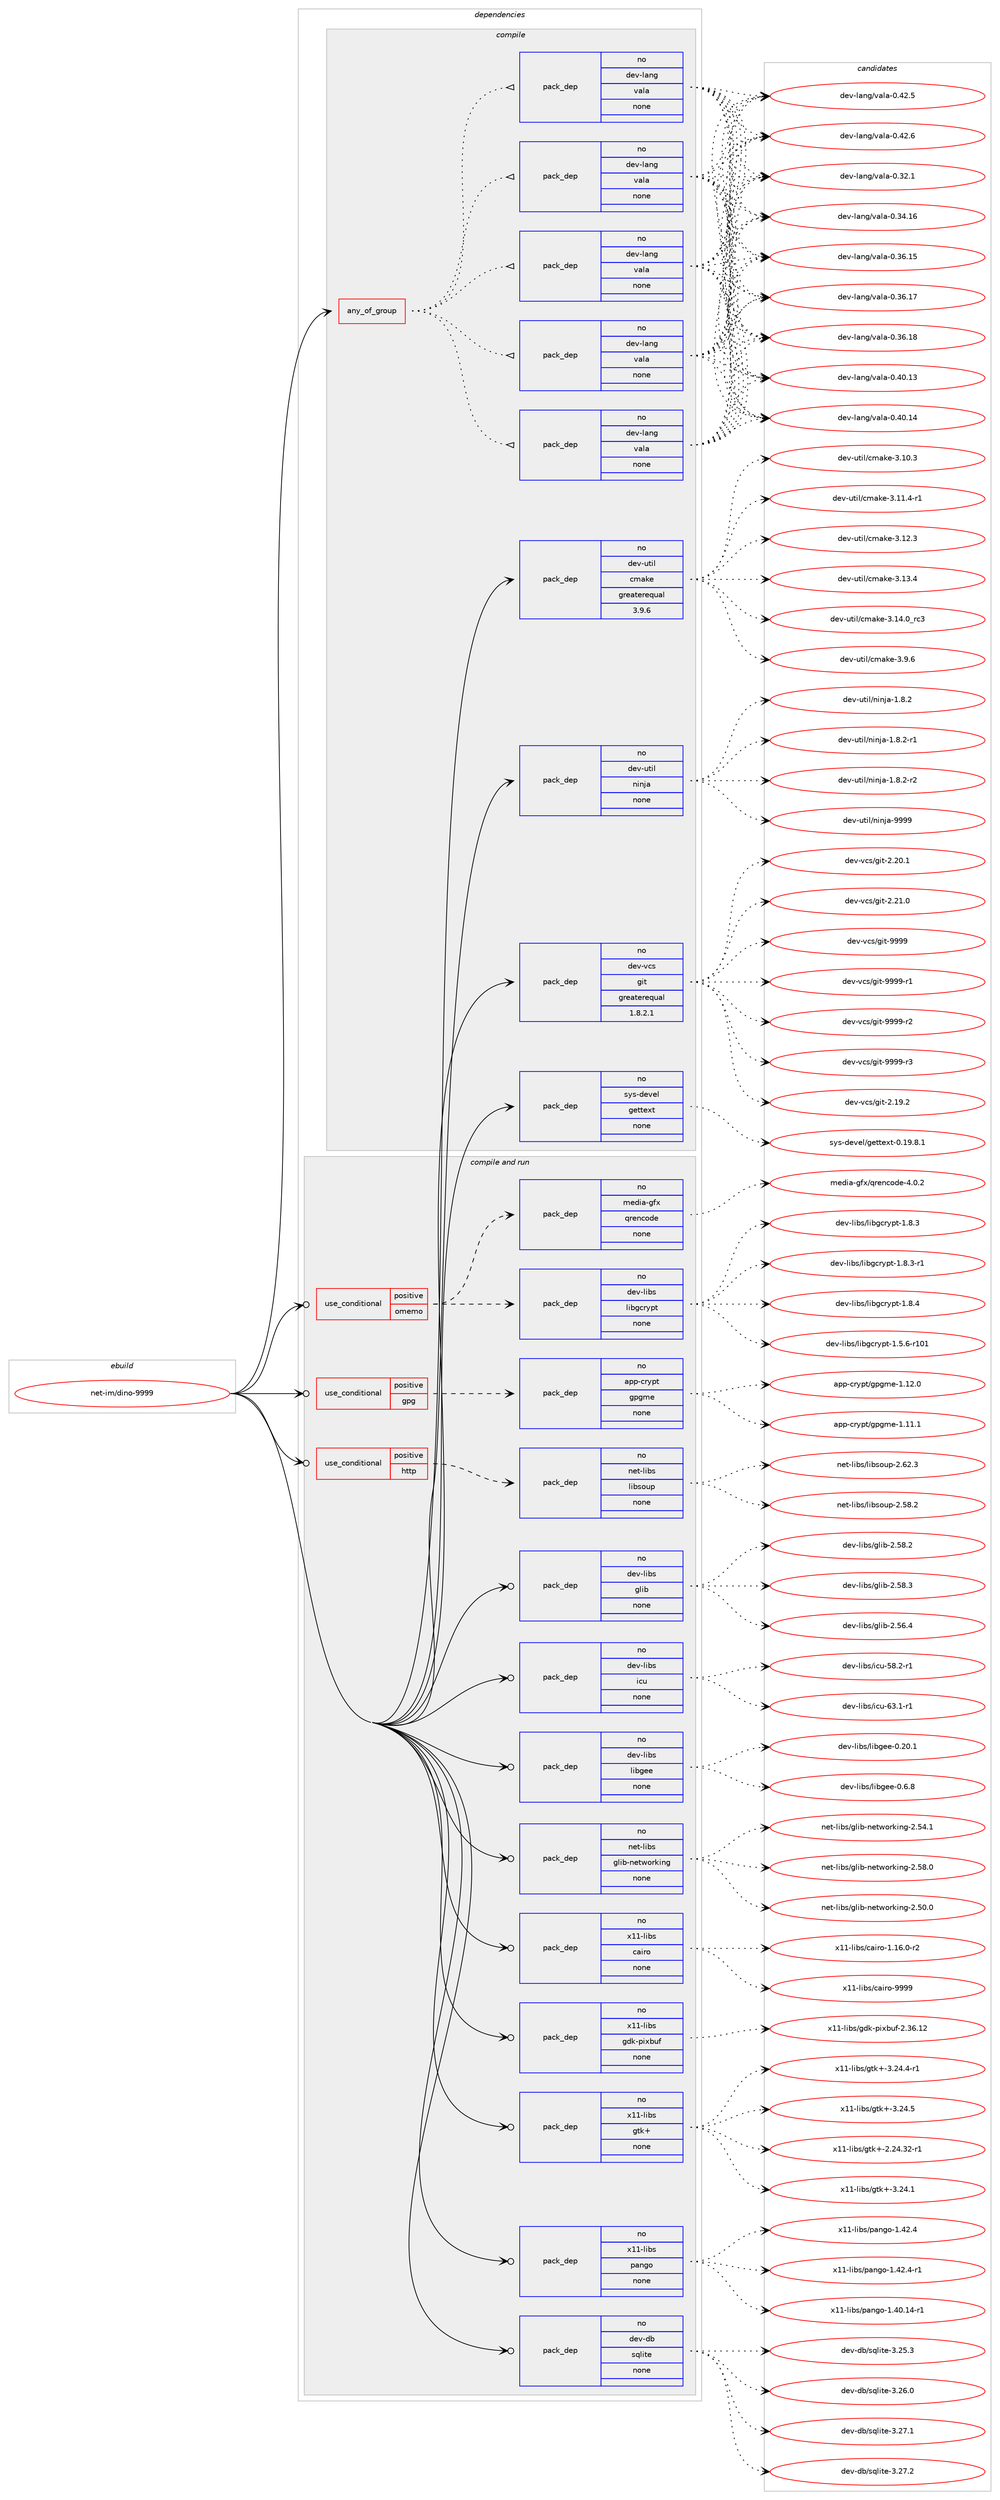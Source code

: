 digraph prolog {

# *************
# Graph options
# *************

newrank=true;
concentrate=true;
compound=true;
graph [rankdir=LR,fontname=Helvetica,fontsize=10,ranksep=1.5];#, ranksep=2.5, nodesep=0.2];
edge  [arrowhead=vee];
node  [fontname=Helvetica,fontsize=10];

# **********
# The ebuild
# **********

subgraph cluster_leftcol {
color=gray;
rank=same;
label=<<i>ebuild</i>>;
id [label="net-im/dino-9999", color=red, width=4, href="../net-im/dino-9999.svg"];
}

# ****************
# The dependencies
# ****************

subgraph cluster_midcol {
color=gray;
label=<<i>dependencies</i>>;
subgraph cluster_compile {
fillcolor="#eeeeee";
style=filled;
label=<<i>compile</i>>;
subgraph any26038 {
dependency1654656 [label=<<TABLE BORDER="0" CELLBORDER="1" CELLSPACING="0" CELLPADDING="4"><TR><TD CELLPADDING="10">any_of_group</TD></TR></TABLE>>, shape=none, color=red];subgraph pack1182878 {
dependency1654657 [label=<<TABLE BORDER="0" CELLBORDER="1" CELLSPACING="0" CELLPADDING="4" WIDTH="220"><TR><TD ROWSPAN="6" CELLPADDING="30">pack_dep</TD></TR><TR><TD WIDTH="110">no</TD></TR><TR><TD>dev-lang</TD></TR><TR><TD>vala</TD></TR><TR><TD>none</TD></TR><TR><TD></TD></TR></TABLE>>, shape=none, color=blue];
}
dependency1654656:e -> dependency1654657:w [weight=20,style="dotted",arrowhead="oinv"];
subgraph pack1182879 {
dependency1654658 [label=<<TABLE BORDER="0" CELLBORDER="1" CELLSPACING="0" CELLPADDING="4" WIDTH="220"><TR><TD ROWSPAN="6" CELLPADDING="30">pack_dep</TD></TR><TR><TD WIDTH="110">no</TD></TR><TR><TD>dev-lang</TD></TR><TR><TD>vala</TD></TR><TR><TD>none</TD></TR><TR><TD></TD></TR></TABLE>>, shape=none, color=blue];
}
dependency1654656:e -> dependency1654658:w [weight=20,style="dotted",arrowhead="oinv"];
subgraph pack1182880 {
dependency1654659 [label=<<TABLE BORDER="0" CELLBORDER="1" CELLSPACING="0" CELLPADDING="4" WIDTH="220"><TR><TD ROWSPAN="6" CELLPADDING="30">pack_dep</TD></TR><TR><TD WIDTH="110">no</TD></TR><TR><TD>dev-lang</TD></TR><TR><TD>vala</TD></TR><TR><TD>none</TD></TR><TR><TD></TD></TR></TABLE>>, shape=none, color=blue];
}
dependency1654656:e -> dependency1654659:w [weight=20,style="dotted",arrowhead="oinv"];
subgraph pack1182881 {
dependency1654660 [label=<<TABLE BORDER="0" CELLBORDER="1" CELLSPACING="0" CELLPADDING="4" WIDTH="220"><TR><TD ROWSPAN="6" CELLPADDING="30">pack_dep</TD></TR><TR><TD WIDTH="110">no</TD></TR><TR><TD>dev-lang</TD></TR><TR><TD>vala</TD></TR><TR><TD>none</TD></TR><TR><TD></TD></TR></TABLE>>, shape=none, color=blue];
}
dependency1654656:e -> dependency1654660:w [weight=20,style="dotted",arrowhead="oinv"];
subgraph pack1182882 {
dependency1654661 [label=<<TABLE BORDER="0" CELLBORDER="1" CELLSPACING="0" CELLPADDING="4" WIDTH="220"><TR><TD ROWSPAN="6" CELLPADDING="30">pack_dep</TD></TR><TR><TD WIDTH="110">no</TD></TR><TR><TD>dev-lang</TD></TR><TR><TD>vala</TD></TR><TR><TD>none</TD></TR><TR><TD></TD></TR></TABLE>>, shape=none, color=blue];
}
dependency1654656:e -> dependency1654661:w [weight=20,style="dotted",arrowhead="oinv"];
}
id:e -> dependency1654656:w [weight=20,style="solid",arrowhead="vee"];
subgraph pack1182883 {
dependency1654662 [label=<<TABLE BORDER="0" CELLBORDER="1" CELLSPACING="0" CELLPADDING="4" WIDTH="220"><TR><TD ROWSPAN="6" CELLPADDING="30">pack_dep</TD></TR><TR><TD WIDTH="110">no</TD></TR><TR><TD>dev-util</TD></TR><TR><TD>cmake</TD></TR><TR><TD>greaterequal</TD></TR><TR><TD>3.9.6</TD></TR></TABLE>>, shape=none, color=blue];
}
id:e -> dependency1654662:w [weight=20,style="solid",arrowhead="vee"];
subgraph pack1182884 {
dependency1654663 [label=<<TABLE BORDER="0" CELLBORDER="1" CELLSPACING="0" CELLPADDING="4" WIDTH="220"><TR><TD ROWSPAN="6" CELLPADDING="30">pack_dep</TD></TR><TR><TD WIDTH="110">no</TD></TR><TR><TD>dev-util</TD></TR><TR><TD>ninja</TD></TR><TR><TD>none</TD></TR><TR><TD></TD></TR></TABLE>>, shape=none, color=blue];
}
id:e -> dependency1654663:w [weight=20,style="solid",arrowhead="vee"];
subgraph pack1182885 {
dependency1654664 [label=<<TABLE BORDER="0" CELLBORDER="1" CELLSPACING="0" CELLPADDING="4" WIDTH="220"><TR><TD ROWSPAN="6" CELLPADDING="30">pack_dep</TD></TR><TR><TD WIDTH="110">no</TD></TR><TR><TD>dev-vcs</TD></TR><TR><TD>git</TD></TR><TR><TD>greaterequal</TD></TR><TR><TD>1.8.2.1</TD></TR></TABLE>>, shape=none, color=blue];
}
id:e -> dependency1654664:w [weight=20,style="solid",arrowhead="vee"];
subgraph pack1182886 {
dependency1654665 [label=<<TABLE BORDER="0" CELLBORDER="1" CELLSPACING="0" CELLPADDING="4" WIDTH="220"><TR><TD ROWSPAN="6" CELLPADDING="30">pack_dep</TD></TR><TR><TD WIDTH="110">no</TD></TR><TR><TD>sys-devel</TD></TR><TR><TD>gettext</TD></TR><TR><TD>none</TD></TR><TR><TD></TD></TR></TABLE>>, shape=none, color=blue];
}
id:e -> dependency1654665:w [weight=20,style="solid",arrowhead="vee"];
}
subgraph cluster_compileandrun {
fillcolor="#eeeeee";
style=filled;
label=<<i>compile and run</i>>;
subgraph cond444957 {
dependency1654666 [label=<<TABLE BORDER="0" CELLBORDER="1" CELLSPACING="0" CELLPADDING="4"><TR><TD ROWSPAN="3" CELLPADDING="10">use_conditional</TD></TR><TR><TD>positive</TD></TR><TR><TD>gpg</TD></TR></TABLE>>, shape=none, color=red];
subgraph pack1182887 {
dependency1654667 [label=<<TABLE BORDER="0" CELLBORDER="1" CELLSPACING="0" CELLPADDING="4" WIDTH="220"><TR><TD ROWSPAN="6" CELLPADDING="30">pack_dep</TD></TR><TR><TD WIDTH="110">no</TD></TR><TR><TD>app-crypt</TD></TR><TR><TD>gpgme</TD></TR><TR><TD>none</TD></TR><TR><TD></TD></TR></TABLE>>, shape=none, color=blue];
}
dependency1654666:e -> dependency1654667:w [weight=20,style="dashed",arrowhead="vee"];
}
id:e -> dependency1654666:w [weight=20,style="solid",arrowhead="odotvee"];
subgraph cond444958 {
dependency1654668 [label=<<TABLE BORDER="0" CELLBORDER="1" CELLSPACING="0" CELLPADDING="4"><TR><TD ROWSPAN="3" CELLPADDING="10">use_conditional</TD></TR><TR><TD>positive</TD></TR><TR><TD>http</TD></TR></TABLE>>, shape=none, color=red];
subgraph pack1182888 {
dependency1654669 [label=<<TABLE BORDER="0" CELLBORDER="1" CELLSPACING="0" CELLPADDING="4" WIDTH="220"><TR><TD ROWSPAN="6" CELLPADDING="30">pack_dep</TD></TR><TR><TD WIDTH="110">no</TD></TR><TR><TD>net-libs</TD></TR><TR><TD>libsoup</TD></TR><TR><TD>none</TD></TR><TR><TD></TD></TR></TABLE>>, shape=none, color=blue];
}
dependency1654668:e -> dependency1654669:w [weight=20,style="dashed",arrowhead="vee"];
}
id:e -> dependency1654668:w [weight=20,style="solid",arrowhead="odotvee"];
subgraph cond444959 {
dependency1654670 [label=<<TABLE BORDER="0" CELLBORDER="1" CELLSPACING="0" CELLPADDING="4"><TR><TD ROWSPAN="3" CELLPADDING="10">use_conditional</TD></TR><TR><TD>positive</TD></TR><TR><TD>omemo</TD></TR></TABLE>>, shape=none, color=red];
subgraph pack1182889 {
dependency1654671 [label=<<TABLE BORDER="0" CELLBORDER="1" CELLSPACING="0" CELLPADDING="4" WIDTH="220"><TR><TD ROWSPAN="6" CELLPADDING="30">pack_dep</TD></TR><TR><TD WIDTH="110">no</TD></TR><TR><TD>dev-libs</TD></TR><TR><TD>libgcrypt</TD></TR><TR><TD>none</TD></TR><TR><TD></TD></TR></TABLE>>, shape=none, color=blue];
}
dependency1654670:e -> dependency1654671:w [weight=20,style="dashed",arrowhead="vee"];
subgraph pack1182890 {
dependency1654672 [label=<<TABLE BORDER="0" CELLBORDER="1" CELLSPACING="0" CELLPADDING="4" WIDTH="220"><TR><TD ROWSPAN="6" CELLPADDING="30">pack_dep</TD></TR><TR><TD WIDTH="110">no</TD></TR><TR><TD>media-gfx</TD></TR><TR><TD>qrencode</TD></TR><TR><TD>none</TD></TR><TR><TD></TD></TR></TABLE>>, shape=none, color=blue];
}
dependency1654670:e -> dependency1654672:w [weight=20,style="dashed",arrowhead="vee"];
}
id:e -> dependency1654670:w [weight=20,style="solid",arrowhead="odotvee"];
subgraph pack1182891 {
dependency1654673 [label=<<TABLE BORDER="0" CELLBORDER="1" CELLSPACING="0" CELLPADDING="4" WIDTH="220"><TR><TD ROWSPAN="6" CELLPADDING="30">pack_dep</TD></TR><TR><TD WIDTH="110">no</TD></TR><TR><TD>dev-db</TD></TR><TR><TD>sqlite</TD></TR><TR><TD>none</TD></TR><TR><TD></TD></TR></TABLE>>, shape=none, color=blue];
}
id:e -> dependency1654673:w [weight=20,style="solid",arrowhead="odotvee"];
subgraph pack1182892 {
dependency1654674 [label=<<TABLE BORDER="0" CELLBORDER="1" CELLSPACING="0" CELLPADDING="4" WIDTH="220"><TR><TD ROWSPAN="6" CELLPADDING="30">pack_dep</TD></TR><TR><TD WIDTH="110">no</TD></TR><TR><TD>dev-libs</TD></TR><TR><TD>glib</TD></TR><TR><TD>none</TD></TR><TR><TD></TD></TR></TABLE>>, shape=none, color=blue];
}
id:e -> dependency1654674:w [weight=20,style="solid",arrowhead="odotvee"];
subgraph pack1182893 {
dependency1654675 [label=<<TABLE BORDER="0" CELLBORDER="1" CELLSPACING="0" CELLPADDING="4" WIDTH="220"><TR><TD ROWSPAN="6" CELLPADDING="30">pack_dep</TD></TR><TR><TD WIDTH="110">no</TD></TR><TR><TD>dev-libs</TD></TR><TR><TD>icu</TD></TR><TR><TD>none</TD></TR><TR><TD></TD></TR></TABLE>>, shape=none, color=blue];
}
id:e -> dependency1654675:w [weight=20,style="solid",arrowhead="odotvee"];
subgraph pack1182894 {
dependency1654676 [label=<<TABLE BORDER="0" CELLBORDER="1" CELLSPACING="0" CELLPADDING="4" WIDTH="220"><TR><TD ROWSPAN="6" CELLPADDING="30">pack_dep</TD></TR><TR><TD WIDTH="110">no</TD></TR><TR><TD>dev-libs</TD></TR><TR><TD>libgee</TD></TR><TR><TD>none</TD></TR><TR><TD></TD></TR></TABLE>>, shape=none, color=blue];
}
id:e -> dependency1654676:w [weight=20,style="solid",arrowhead="odotvee"];
subgraph pack1182895 {
dependency1654677 [label=<<TABLE BORDER="0" CELLBORDER="1" CELLSPACING="0" CELLPADDING="4" WIDTH="220"><TR><TD ROWSPAN="6" CELLPADDING="30">pack_dep</TD></TR><TR><TD WIDTH="110">no</TD></TR><TR><TD>net-libs</TD></TR><TR><TD>glib-networking</TD></TR><TR><TD>none</TD></TR><TR><TD></TD></TR></TABLE>>, shape=none, color=blue];
}
id:e -> dependency1654677:w [weight=20,style="solid",arrowhead="odotvee"];
subgraph pack1182896 {
dependency1654678 [label=<<TABLE BORDER="0" CELLBORDER="1" CELLSPACING="0" CELLPADDING="4" WIDTH="220"><TR><TD ROWSPAN="6" CELLPADDING="30">pack_dep</TD></TR><TR><TD WIDTH="110">no</TD></TR><TR><TD>x11-libs</TD></TR><TR><TD>cairo</TD></TR><TR><TD>none</TD></TR><TR><TD></TD></TR></TABLE>>, shape=none, color=blue];
}
id:e -> dependency1654678:w [weight=20,style="solid",arrowhead="odotvee"];
subgraph pack1182897 {
dependency1654679 [label=<<TABLE BORDER="0" CELLBORDER="1" CELLSPACING="0" CELLPADDING="4" WIDTH="220"><TR><TD ROWSPAN="6" CELLPADDING="30">pack_dep</TD></TR><TR><TD WIDTH="110">no</TD></TR><TR><TD>x11-libs</TD></TR><TR><TD>gdk-pixbuf</TD></TR><TR><TD>none</TD></TR><TR><TD></TD></TR></TABLE>>, shape=none, color=blue];
}
id:e -> dependency1654679:w [weight=20,style="solid",arrowhead="odotvee"];
subgraph pack1182898 {
dependency1654680 [label=<<TABLE BORDER="0" CELLBORDER="1" CELLSPACING="0" CELLPADDING="4" WIDTH="220"><TR><TD ROWSPAN="6" CELLPADDING="30">pack_dep</TD></TR><TR><TD WIDTH="110">no</TD></TR><TR><TD>x11-libs</TD></TR><TR><TD>gtk+</TD></TR><TR><TD>none</TD></TR><TR><TD></TD></TR></TABLE>>, shape=none, color=blue];
}
id:e -> dependency1654680:w [weight=20,style="solid",arrowhead="odotvee"];
subgraph pack1182899 {
dependency1654681 [label=<<TABLE BORDER="0" CELLBORDER="1" CELLSPACING="0" CELLPADDING="4" WIDTH="220"><TR><TD ROWSPAN="6" CELLPADDING="30">pack_dep</TD></TR><TR><TD WIDTH="110">no</TD></TR><TR><TD>x11-libs</TD></TR><TR><TD>pango</TD></TR><TR><TD>none</TD></TR><TR><TD></TD></TR></TABLE>>, shape=none, color=blue];
}
id:e -> dependency1654681:w [weight=20,style="solid",arrowhead="odotvee"];
}
subgraph cluster_run {
fillcolor="#eeeeee";
style=filled;
label=<<i>run</i>>;
}
}

# **************
# The candidates
# **************

subgraph cluster_choices {
rank=same;
color=gray;
label=<<i>candidates</i>>;

subgraph choice1182878 {
color=black;
nodesep=1;
choice100101118451089711010347118971089745484651504649 [label="dev-lang/vala-0.32.1", color=red, width=4,href="../dev-lang/vala-0.32.1.svg"];
choice10010111845108971101034711897108974548465152464954 [label="dev-lang/vala-0.34.16", color=red, width=4,href="../dev-lang/vala-0.34.16.svg"];
choice10010111845108971101034711897108974548465154464953 [label="dev-lang/vala-0.36.15", color=red, width=4,href="../dev-lang/vala-0.36.15.svg"];
choice10010111845108971101034711897108974548465154464955 [label="dev-lang/vala-0.36.17", color=red, width=4,href="../dev-lang/vala-0.36.17.svg"];
choice10010111845108971101034711897108974548465154464956 [label="dev-lang/vala-0.36.18", color=red, width=4,href="../dev-lang/vala-0.36.18.svg"];
choice10010111845108971101034711897108974548465248464951 [label="dev-lang/vala-0.40.13", color=red, width=4,href="../dev-lang/vala-0.40.13.svg"];
choice10010111845108971101034711897108974548465248464952 [label="dev-lang/vala-0.40.14", color=red, width=4,href="../dev-lang/vala-0.40.14.svg"];
choice100101118451089711010347118971089745484652504653 [label="dev-lang/vala-0.42.5", color=red, width=4,href="../dev-lang/vala-0.42.5.svg"];
choice100101118451089711010347118971089745484652504654 [label="dev-lang/vala-0.42.6", color=red, width=4,href="../dev-lang/vala-0.42.6.svg"];
dependency1654657:e -> choice100101118451089711010347118971089745484651504649:w [style=dotted,weight="100"];
dependency1654657:e -> choice10010111845108971101034711897108974548465152464954:w [style=dotted,weight="100"];
dependency1654657:e -> choice10010111845108971101034711897108974548465154464953:w [style=dotted,weight="100"];
dependency1654657:e -> choice10010111845108971101034711897108974548465154464955:w [style=dotted,weight="100"];
dependency1654657:e -> choice10010111845108971101034711897108974548465154464956:w [style=dotted,weight="100"];
dependency1654657:e -> choice10010111845108971101034711897108974548465248464951:w [style=dotted,weight="100"];
dependency1654657:e -> choice10010111845108971101034711897108974548465248464952:w [style=dotted,weight="100"];
dependency1654657:e -> choice100101118451089711010347118971089745484652504653:w [style=dotted,weight="100"];
dependency1654657:e -> choice100101118451089711010347118971089745484652504654:w [style=dotted,weight="100"];
}
subgraph choice1182879 {
color=black;
nodesep=1;
choice100101118451089711010347118971089745484651504649 [label="dev-lang/vala-0.32.1", color=red, width=4,href="../dev-lang/vala-0.32.1.svg"];
choice10010111845108971101034711897108974548465152464954 [label="dev-lang/vala-0.34.16", color=red, width=4,href="../dev-lang/vala-0.34.16.svg"];
choice10010111845108971101034711897108974548465154464953 [label="dev-lang/vala-0.36.15", color=red, width=4,href="../dev-lang/vala-0.36.15.svg"];
choice10010111845108971101034711897108974548465154464955 [label="dev-lang/vala-0.36.17", color=red, width=4,href="../dev-lang/vala-0.36.17.svg"];
choice10010111845108971101034711897108974548465154464956 [label="dev-lang/vala-0.36.18", color=red, width=4,href="../dev-lang/vala-0.36.18.svg"];
choice10010111845108971101034711897108974548465248464951 [label="dev-lang/vala-0.40.13", color=red, width=4,href="../dev-lang/vala-0.40.13.svg"];
choice10010111845108971101034711897108974548465248464952 [label="dev-lang/vala-0.40.14", color=red, width=4,href="../dev-lang/vala-0.40.14.svg"];
choice100101118451089711010347118971089745484652504653 [label="dev-lang/vala-0.42.5", color=red, width=4,href="../dev-lang/vala-0.42.5.svg"];
choice100101118451089711010347118971089745484652504654 [label="dev-lang/vala-0.42.6", color=red, width=4,href="../dev-lang/vala-0.42.6.svg"];
dependency1654658:e -> choice100101118451089711010347118971089745484651504649:w [style=dotted,weight="100"];
dependency1654658:e -> choice10010111845108971101034711897108974548465152464954:w [style=dotted,weight="100"];
dependency1654658:e -> choice10010111845108971101034711897108974548465154464953:w [style=dotted,weight="100"];
dependency1654658:e -> choice10010111845108971101034711897108974548465154464955:w [style=dotted,weight="100"];
dependency1654658:e -> choice10010111845108971101034711897108974548465154464956:w [style=dotted,weight="100"];
dependency1654658:e -> choice10010111845108971101034711897108974548465248464951:w [style=dotted,weight="100"];
dependency1654658:e -> choice10010111845108971101034711897108974548465248464952:w [style=dotted,weight="100"];
dependency1654658:e -> choice100101118451089711010347118971089745484652504653:w [style=dotted,weight="100"];
dependency1654658:e -> choice100101118451089711010347118971089745484652504654:w [style=dotted,weight="100"];
}
subgraph choice1182880 {
color=black;
nodesep=1;
choice100101118451089711010347118971089745484651504649 [label="dev-lang/vala-0.32.1", color=red, width=4,href="../dev-lang/vala-0.32.1.svg"];
choice10010111845108971101034711897108974548465152464954 [label="dev-lang/vala-0.34.16", color=red, width=4,href="../dev-lang/vala-0.34.16.svg"];
choice10010111845108971101034711897108974548465154464953 [label="dev-lang/vala-0.36.15", color=red, width=4,href="../dev-lang/vala-0.36.15.svg"];
choice10010111845108971101034711897108974548465154464955 [label="dev-lang/vala-0.36.17", color=red, width=4,href="../dev-lang/vala-0.36.17.svg"];
choice10010111845108971101034711897108974548465154464956 [label="dev-lang/vala-0.36.18", color=red, width=4,href="../dev-lang/vala-0.36.18.svg"];
choice10010111845108971101034711897108974548465248464951 [label="dev-lang/vala-0.40.13", color=red, width=4,href="../dev-lang/vala-0.40.13.svg"];
choice10010111845108971101034711897108974548465248464952 [label="dev-lang/vala-0.40.14", color=red, width=4,href="../dev-lang/vala-0.40.14.svg"];
choice100101118451089711010347118971089745484652504653 [label="dev-lang/vala-0.42.5", color=red, width=4,href="../dev-lang/vala-0.42.5.svg"];
choice100101118451089711010347118971089745484652504654 [label="dev-lang/vala-0.42.6", color=red, width=4,href="../dev-lang/vala-0.42.6.svg"];
dependency1654659:e -> choice100101118451089711010347118971089745484651504649:w [style=dotted,weight="100"];
dependency1654659:e -> choice10010111845108971101034711897108974548465152464954:w [style=dotted,weight="100"];
dependency1654659:e -> choice10010111845108971101034711897108974548465154464953:w [style=dotted,weight="100"];
dependency1654659:e -> choice10010111845108971101034711897108974548465154464955:w [style=dotted,weight="100"];
dependency1654659:e -> choice10010111845108971101034711897108974548465154464956:w [style=dotted,weight="100"];
dependency1654659:e -> choice10010111845108971101034711897108974548465248464951:w [style=dotted,weight="100"];
dependency1654659:e -> choice10010111845108971101034711897108974548465248464952:w [style=dotted,weight="100"];
dependency1654659:e -> choice100101118451089711010347118971089745484652504653:w [style=dotted,weight="100"];
dependency1654659:e -> choice100101118451089711010347118971089745484652504654:w [style=dotted,weight="100"];
}
subgraph choice1182881 {
color=black;
nodesep=1;
choice100101118451089711010347118971089745484651504649 [label="dev-lang/vala-0.32.1", color=red, width=4,href="../dev-lang/vala-0.32.1.svg"];
choice10010111845108971101034711897108974548465152464954 [label="dev-lang/vala-0.34.16", color=red, width=4,href="../dev-lang/vala-0.34.16.svg"];
choice10010111845108971101034711897108974548465154464953 [label="dev-lang/vala-0.36.15", color=red, width=4,href="../dev-lang/vala-0.36.15.svg"];
choice10010111845108971101034711897108974548465154464955 [label="dev-lang/vala-0.36.17", color=red, width=4,href="../dev-lang/vala-0.36.17.svg"];
choice10010111845108971101034711897108974548465154464956 [label="dev-lang/vala-0.36.18", color=red, width=4,href="../dev-lang/vala-0.36.18.svg"];
choice10010111845108971101034711897108974548465248464951 [label="dev-lang/vala-0.40.13", color=red, width=4,href="../dev-lang/vala-0.40.13.svg"];
choice10010111845108971101034711897108974548465248464952 [label="dev-lang/vala-0.40.14", color=red, width=4,href="../dev-lang/vala-0.40.14.svg"];
choice100101118451089711010347118971089745484652504653 [label="dev-lang/vala-0.42.5", color=red, width=4,href="../dev-lang/vala-0.42.5.svg"];
choice100101118451089711010347118971089745484652504654 [label="dev-lang/vala-0.42.6", color=red, width=4,href="../dev-lang/vala-0.42.6.svg"];
dependency1654660:e -> choice100101118451089711010347118971089745484651504649:w [style=dotted,weight="100"];
dependency1654660:e -> choice10010111845108971101034711897108974548465152464954:w [style=dotted,weight="100"];
dependency1654660:e -> choice10010111845108971101034711897108974548465154464953:w [style=dotted,weight="100"];
dependency1654660:e -> choice10010111845108971101034711897108974548465154464955:w [style=dotted,weight="100"];
dependency1654660:e -> choice10010111845108971101034711897108974548465154464956:w [style=dotted,weight="100"];
dependency1654660:e -> choice10010111845108971101034711897108974548465248464951:w [style=dotted,weight="100"];
dependency1654660:e -> choice10010111845108971101034711897108974548465248464952:w [style=dotted,weight="100"];
dependency1654660:e -> choice100101118451089711010347118971089745484652504653:w [style=dotted,weight="100"];
dependency1654660:e -> choice100101118451089711010347118971089745484652504654:w [style=dotted,weight="100"];
}
subgraph choice1182882 {
color=black;
nodesep=1;
choice100101118451089711010347118971089745484651504649 [label="dev-lang/vala-0.32.1", color=red, width=4,href="../dev-lang/vala-0.32.1.svg"];
choice10010111845108971101034711897108974548465152464954 [label="dev-lang/vala-0.34.16", color=red, width=4,href="../dev-lang/vala-0.34.16.svg"];
choice10010111845108971101034711897108974548465154464953 [label="dev-lang/vala-0.36.15", color=red, width=4,href="../dev-lang/vala-0.36.15.svg"];
choice10010111845108971101034711897108974548465154464955 [label="dev-lang/vala-0.36.17", color=red, width=4,href="../dev-lang/vala-0.36.17.svg"];
choice10010111845108971101034711897108974548465154464956 [label="dev-lang/vala-0.36.18", color=red, width=4,href="../dev-lang/vala-0.36.18.svg"];
choice10010111845108971101034711897108974548465248464951 [label="dev-lang/vala-0.40.13", color=red, width=4,href="../dev-lang/vala-0.40.13.svg"];
choice10010111845108971101034711897108974548465248464952 [label="dev-lang/vala-0.40.14", color=red, width=4,href="../dev-lang/vala-0.40.14.svg"];
choice100101118451089711010347118971089745484652504653 [label="dev-lang/vala-0.42.5", color=red, width=4,href="../dev-lang/vala-0.42.5.svg"];
choice100101118451089711010347118971089745484652504654 [label="dev-lang/vala-0.42.6", color=red, width=4,href="../dev-lang/vala-0.42.6.svg"];
dependency1654661:e -> choice100101118451089711010347118971089745484651504649:w [style=dotted,weight="100"];
dependency1654661:e -> choice10010111845108971101034711897108974548465152464954:w [style=dotted,weight="100"];
dependency1654661:e -> choice10010111845108971101034711897108974548465154464953:w [style=dotted,weight="100"];
dependency1654661:e -> choice10010111845108971101034711897108974548465154464955:w [style=dotted,weight="100"];
dependency1654661:e -> choice10010111845108971101034711897108974548465154464956:w [style=dotted,weight="100"];
dependency1654661:e -> choice10010111845108971101034711897108974548465248464951:w [style=dotted,weight="100"];
dependency1654661:e -> choice10010111845108971101034711897108974548465248464952:w [style=dotted,weight="100"];
dependency1654661:e -> choice100101118451089711010347118971089745484652504653:w [style=dotted,weight="100"];
dependency1654661:e -> choice100101118451089711010347118971089745484652504654:w [style=dotted,weight="100"];
}
subgraph choice1182883 {
color=black;
nodesep=1;
choice1001011184511711610510847991099710710145514649484651 [label="dev-util/cmake-3.10.3", color=red, width=4,href="../dev-util/cmake-3.10.3.svg"];
choice10010111845117116105108479910997107101455146494946524511449 [label="dev-util/cmake-3.11.4-r1", color=red, width=4,href="../dev-util/cmake-3.11.4-r1.svg"];
choice1001011184511711610510847991099710710145514649504651 [label="dev-util/cmake-3.12.3", color=red, width=4,href="../dev-util/cmake-3.12.3.svg"];
choice1001011184511711610510847991099710710145514649514652 [label="dev-util/cmake-3.13.4", color=red, width=4,href="../dev-util/cmake-3.13.4.svg"];
choice1001011184511711610510847991099710710145514649524648951149951 [label="dev-util/cmake-3.14.0_rc3", color=red, width=4,href="../dev-util/cmake-3.14.0_rc3.svg"];
choice10010111845117116105108479910997107101455146574654 [label="dev-util/cmake-3.9.6", color=red, width=4,href="../dev-util/cmake-3.9.6.svg"];
dependency1654662:e -> choice1001011184511711610510847991099710710145514649484651:w [style=dotted,weight="100"];
dependency1654662:e -> choice10010111845117116105108479910997107101455146494946524511449:w [style=dotted,weight="100"];
dependency1654662:e -> choice1001011184511711610510847991099710710145514649504651:w [style=dotted,weight="100"];
dependency1654662:e -> choice1001011184511711610510847991099710710145514649514652:w [style=dotted,weight="100"];
dependency1654662:e -> choice1001011184511711610510847991099710710145514649524648951149951:w [style=dotted,weight="100"];
dependency1654662:e -> choice10010111845117116105108479910997107101455146574654:w [style=dotted,weight="100"];
}
subgraph choice1182884 {
color=black;
nodesep=1;
choice100101118451171161051084711010511010697454946564650 [label="dev-util/ninja-1.8.2", color=red, width=4,href="../dev-util/ninja-1.8.2.svg"];
choice1001011184511711610510847110105110106974549465646504511449 [label="dev-util/ninja-1.8.2-r1", color=red, width=4,href="../dev-util/ninja-1.8.2-r1.svg"];
choice1001011184511711610510847110105110106974549465646504511450 [label="dev-util/ninja-1.8.2-r2", color=red, width=4,href="../dev-util/ninja-1.8.2-r2.svg"];
choice1001011184511711610510847110105110106974557575757 [label="dev-util/ninja-9999", color=red, width=4,href="../dev-util/ninja-9999.svg"];
dependency1654663:e -> choice100101118451171161051084711010511010697454946564650:w [style=dotted,weight="100"];
dependency1654663:e -> choice1001011184511711610510847110105110106974549465646504511449:w [style=dotted,weight="100"];
dependency1654663:e -> choice1001011184511711610510847110105110106974549465646504511450:w [style=dotted,weight="100"];
dependency1654663:e -> choice1001011184511711610510847110105110106974557575757:w [style=dotted,weight="100"];
}
subgraph choice1182885 {
color=black;
nodesep=1;
choice10010111845118991154710310511645504649574650 [label="dev-vcs/git-2.19.2", color=red, width=4,href="../dev-vcs/git-2.19.2.svg"];
choice10010111845118991154710310511645504650484649 [label="dev-vcs/git-2.20.1", color=red, width=4,href="../dev-vcs/git-2.20.1.svg"];
choice10010111845118991154710310511645504650494648 [label="dev-vcs/git-2.21.0", color=red, width=4,href="../dev-vcs/git-2.21.0.svg"];
choice1001011184511899115471031051164557575757 [label="dev-vcs/git-9999", color=red, width=4,href="../dev-vcs/git-9999.svg"];
choice10010111845118991154710310511645575757574511449 [label="dev-vcs/git-9999-r1", color=red, width=4,href="../dev-vcs/git-9999-r1.svg"];
choice10010111845118991154710310511645575757574511450 [label="dev-vcs/git-9999-r2", color=red, width=4,href="../dev-vcs/git-9999-r2.svg"];
choice10010111845118991154710310511645575757574511451 [label="dev-vcs/git-9999-r3", color=red, width=4,href="../dev-vcs/git-9999-r3.svg"];
dependency1654664:e -> choice10010111845118991154710310511645504649574650:w [style=dotted,weight="100"];
dependency1654664:e -> choice10010111845118991154710310511645504650484649:w [style=dotted,weight="100"];
dependency1654664:e -> choice10010111845118991154710310511645504650494648:w [style=dotted,weight="100"];
dependency1654664:e -> choice1001011184511899115471031051164557575757:w [style=dotted,weight="100"];
dependency1654664:e -> choice10010111845118991154710310511645575757574511449:w [style=dotted,weight="100"];
dependency1654664:e -> choice10010111845118991154710310511645575757574511450:w [style=dotted,weight="100"];
dependency1654664:e -> choice10010111845118991154710310511645575757574511451:w [style=dotted,weight="100"];
}
subgraph choice1182886 {
color=black;
nodesep=1;
choice1151211154510010111810110847103101116116101120116454846495746564649 [label="sys-devel/gettext-0.19.8.1", color=red, width=4,href="../sys-devel/gettext-0.19.8.1.svg"];
dependency1654665:e -> choice1151211154510010111810110847103101116116101120116454846495746564649:w [style=dotted,weight="100"];
}
subgraph choice1182887 {
color=black;
nodesep=1;
choice9711211245991141211121164710311210310910145494649494649 [label="app-crypt/gpgme-1.11.1", color=red, width=4,href="../app-crypt/gpgme-1.11.1.svg"];
choice9711211245991141211121164710311210310910145494649504648 [label="app-crypt/gpgme-1.12.0", color=red, width=4,href="../app-crypt/gpgme-1.12.0.svg"];
dependency1654667:e -> choice9711211245991141211121164710311210310910145494649494649:w [style=dotted,weight="100"];
dependency1654667:e -> choice9711211245991141211121164710311210310910145494649504648:w [style=dotted,weight="100"];
}
subgraph choice1182888 {
color=black;
nodesep=1;
choice1101011164510810598115471081059811511111711245504653564650 [label="net-libs/libsoup-2.58.2", color=red, width=4,href="../net-libs/libsoup-2.58.2.svg"];
choice1101011164510810598115471081059811511111711245504654504651 [label="net-libs/libsoup-2.62.3", color=red, width=4,href="../net-libs/libsoup-2.62.3.svg"];
dependency1654669:e -> choice1101011164510810598115471081059811511111711245504653564650:w [style=dotted,weight="100"];
dependency1654669:e -> choice1101011164510810598115471081059811511111711245504654504651:w [style=dotted,weight="100"];
}
subgraph choice1182889 {
color=black;
nodesep=1;
choice100101118451081059811547108105981039911412111211645494653465445114494849 [label="dev-libs/libgcrypt-1.5.6-r101", color=red, width=4,href="../dev-libs/libgcrypt-1.5.6-r101.svg"];
choice1001011184510810598115471081059810399114121112116454946564651 [label="dev-libs/libgcrypt-1.8.3", color=red, width=4,href="../dev-libs/libgcrypt-1.8.3.svg"];
choice10010111845108105981154710810598103991141211121164549465646514511449 [label="dev-libs/libgcrypt-1.8.3-r1", color=red, width=4,href="../dev-libs/libgcrypt-1.8.3-r1.svg"];
choice1001011184510810598115471081059810399114121112116454946564652 [label="dev-libs/libgcrypt-1.8.4", color=red, width=4,href="../dev-libs/libgcrypt-1.8.4.svg"];
dependency1654671:e -> choice100101118451081059811547108105981039911412111211645494653465445114494849:w [style=dotted,weight="100"];
dependency1654671:e -> choice1001011184510810598115471081059810399114121112116454946564651:w [style=dotted,weight="100"];
dependency1654671:e -> choice10010111845108105981154710810598103991141211121164549465646514511449:w [style=dotted,weight="100"];
dependency1654671:e -> choice1001011184510810598115471081059810399114121112116454946564652:w [style=dotted,weight="100"];
}
subgraph choice1182890 {
color=black;
nodesep=1;
choice10910110010597451031021204711311410111099111100101455246484650 [label="media-gfx/qrencode-4.0.2", color=red, width=4,href="../media-gfx/qrencode-4.0.2.svg"];
dependency1654672:e -> choice10910110010597451031021204711311410111099111100101455246484650:w [style=dotted,weight="100"];
}
subgraph choice1182891 {
color=black;
nodesep=1;
choice10010111845100984711511310810511610145514650534651 [label="dev-db/sqlite-3.25.3", color=red, width=4,href="../dev-db/sqlite-3.25.3.svg"];
choice10010111845100984711511310810511610145514650544648 [label="dev-db/sqlite-3.26.0", color=red, width=4,href="../dev-db/sqlite-3.26.0.svg"];
choice10010111845100984711511310810511610145514650554649 [label="dev-db/sqlite-3.27.1", color=red, width=4,href="../dev-db/sqlite-3.27.1.svg"];
choice10010111845100984711511310810511610145514650554650 [label="dev-db/sqlite-3.27.2", color=red, width=4,href="../dev-db/sqlite-3.27.2.svg"];
dependency1654673:e -> choice10010111845100984711511310810511610145514650534651:w [style=dotted,weight="100"];
dependency1654673:e -> choice10010111845100984711511310810511610145514650544648:w [style=dotted,weight="100"];
dependency1654673:e -> choice10010111845100984711511310810511610145514650554649:w [style=dotted,weight="100"];
dependency1654673:e -> choice10010111845100984711511310810511610145514650554650:w [style=dotted,weight="100"];
}
subgraph choice1182892 {
color=black;
nodesep=1;
choice1001011184510810598115471031081059845504653544652 [label="dev-libs/glib-2.56.4", color=red, width=4,href="../dev-libs/glib-2.56.4.svg"];
choice1001011184510810598115471031081059845504653564650 [label="dev-libs/glib-2.58.2", color=red, width=4,href="../dev-libs/glib-2.58.2.svg"];
choice1001011184510810598115471031081059845504653564651 [label="dev-libs/glib-2.58.3", color=red, width=4,href="../dev-libs/glib-2.58.3.svg"];
dependency1654674:e -> choice1001011184510810598115471031081059845504653544652:w [style=dotted,weight="100"];
dependency1654674:e -> choice1001011184510810598115471031081059845504653564650:w [style=dotted,weight="100"];
dependency1654674:e -> choice1001011184510810598115471031081059845504653564651:w [style=dotted,weight="100"];
}
subgraph choice1182893 {
color=black;
nodesep=1;
choice1001011184510810598115471059911745535646504511449 [label="dev-libs/icu-58.2-r1", color=red, width=4,href="../dev-libs/icu-58.2-r1.svg"];
choice1001011184510810598115471059911745545146494511449 [label="dev-libs/icu-63.1-r1", color=red, width=4,href="../dev-libs/icu-63.1-r1.svg"];
dependency1654675:e -> choice1001011184510810598115471059911745535646504511449:w [style=dotted,weight="100"];
dependency1654675:e -> choice1001011184510810598115471059911745545146494511449:w [style=dotted,weight="100"];
}
subgraph choice1182894 {
color=black;
nodesep=1;
choice1001011184510810598115471081059810310110145484650484649 [label="dev-libs/libgee-0.20.1", color=red, width=4,href="../dev-libs/libgee-0.20.1.svg"];
choice10010111845108105981154710810598103101101454846544656 [label="dev-libs/libgee-0.6.8", color=red, width=4,href="../dev-libs/libgee-0.6.8.svg"];
dependency1654676:e -> choice1001011184510810598115471081059810310110145484650484649:w [style=dotted,weight="100"];
dependency1654676:e -> choice10010111845108105981154710810598103101101454846544656:w [style=dotted,weight="100"];
}
subgraph choice1182895 {
color=black;
nodesep=1;
choice110101116451081059811547103108105984511010111611911111410710511010345504653484648 [label="net-libs/glib-networking-2.50.0", color=red, width=4,href="../net-libs/glib-networking-2.50.0.svg"];
choice110101116451081059811547103108105984511010111611911111410710511010345504653524649 [label="net-libs/glib-networking-2.54.1", color=red, width=4,href="../net-libs/glib-networking-2.54.1.svg"];
choice110101116451081059811547103108105984511010111611911111410710511010345504653564648 [label="net-libs/glib-networking-2.58.0", color=red, width=4,href="../net-libs/glib-networking-2.58.0.svg"];
dependency1654677:e -> choice110101116451081059811547103108105984511010111611911111410710511010345504653484648:w [style=dotted,weight="100"];
dependency1654677:e -> choice110101116451081059811547103108105984511010111611911111410710511010345504653524649:w [style=dotted,weight="100"];
dependency1654677:e -> choice110101116451081059811547103108105984511010111611911111410710511010345504653564648:w [style=dotted,weight="100"];
}
subgraph choice1182896 {
color=black;
nodesep=1;
choice12049494510810598115479997105114111454946495446484511450 [label="x11-libs/cairo-1.16.0-r2", color=red, width=4,href="../x11-libs/cairo-1.16.0-r2.svg"];
choice120494945108105981154799971051141114557575757 [label="x11-libs/cairo-9999", color=red, width=4,href="../x11-libs/cairo-9999.svg"];
dependency1654678:e -> choice12049494510810598115479997105114111454946495446484511450:w [style=dotted,weight="100"];
dependency1654678:e -> choice120494945108105981154799971051141114557575757:w [style=dotted,weight="100"];
}
subgraph choice1182897 {
color=black;
nodesep=1;
choice120494945108105981154710310010745112105120981171024550465154464950 [label="x11-libs/gdk-pixbuf-2.36.12", color=red, width=4,href="../x11-libs/gdk-pixbuf-2.36.12.svg"];
dependency1654679:e -> choice120494945108105981154710310010745112105120981171024550465154464950:w [style=dotted,weight="100"];
}
subgraph choice1182898 {
color=black;
nodesep=1;
choice12049494510810598115471031161074345504650524651504511449 [label="x11-libs/gtk+-2.24.32-r1", color=red, width=4,href="../x11-libs/gtk+-2.24.32-r1.svg"];
choice12049494510810598115471031161074345514650524649 [label="x11-libs/gtk+-3.24.1", color=red, width=4,href="../x11-libs/gtk+-3.24.1.svg"];
choice120494945108105981154710311610743455146505246524511449 [label="x11-libs/gtk+-3.24.4-r1", color=red, width=4,href="../x11-libs/gtk+-3.24.4-r1.svg"];
choice12049494510810598115471031161074345514650524653 [label="x11-libs/gtk+-3.24.5", color=red, width=4,href="../x11-libs/gtk+-3.24.5.svg"];
dependency1654680:e -> choice12049494510810598115471031161074345504650524651504511449:w [style=dotted,weight="100"];
dependency1654680:e -> choice12049494510810598115471031161074345514650524649:w [style=dotted,weight="100"];
dependency1654680:e -> choice120494945108105981154710311610743455146505246524511449:w [style=dotted,weight="100"];
dependency1654680:e -> choice12049494510810598115471031161074345514650524653:w [style=dotted,weight="100"];
}
subgraph choice1182899 {
color=black;
nodesep=1;
choice12049494510810598115471129711010311145494652484649524511449 [label="x11-libs/pango-1.40.14-r1", color=red, width=4,href="../x11-libs/pango-1.40.14-r1.svg"];
choice12049494510810598115471129711010311145494652504652 [label="x11-libs/pango-1.42.4", color=red, width=4,href="../x11-libs/pango-1.42.4.svg"];
choice120494945108105981154711297110103111454946525046524511449 [label="x11-libs/pango-1.42.4-r1", color=red, width=4,href="../x11-libs/pango-1.42.4-r1.svg"];
dependency1654681:e -> choice12049494510810598115471129711010311145494652484649524511449:w [style=dotted,weight="100"];
dependency1654681:e -> choice12049494510810598115471129711010311145494652504652:w [style=dotted,weight="100"];
dependency1654681:e -> choice120494945108105981154711297110103111454946525046524511449:w [style=dotted,weight="100"];
}
}

}
